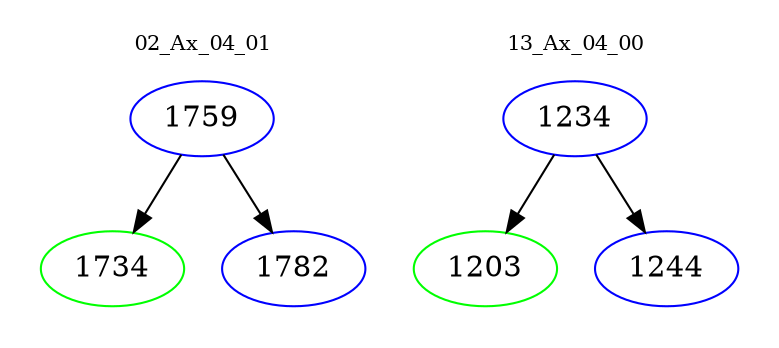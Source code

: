 digraph{
subgraph cluster_0 {
color = white
label = "02_Ax_04_01";
fontsize=10;
T0_1759 [label="1759", color="blue"]
T0_1759 -> T0_1734 [color="black"]
T0_1734 [label="1734", color="green"]
T0_1759 -> T0_1782 [color="black"]
T0_1782 [label="1782", color="blue"]
}
subgraph cluster_1 {
color = white
label = "13_Ax_04_00";
fontsize=10;
T1_1234 [label="1234", color="blue"]
T1_1234 -> T1_1203 [color="black"]
T1_1203 [label="1203", color="green"]
T1_1234 -> T1_1244 [color="black"]
T1_1244 [label="1244", color="blue"]
}
}
